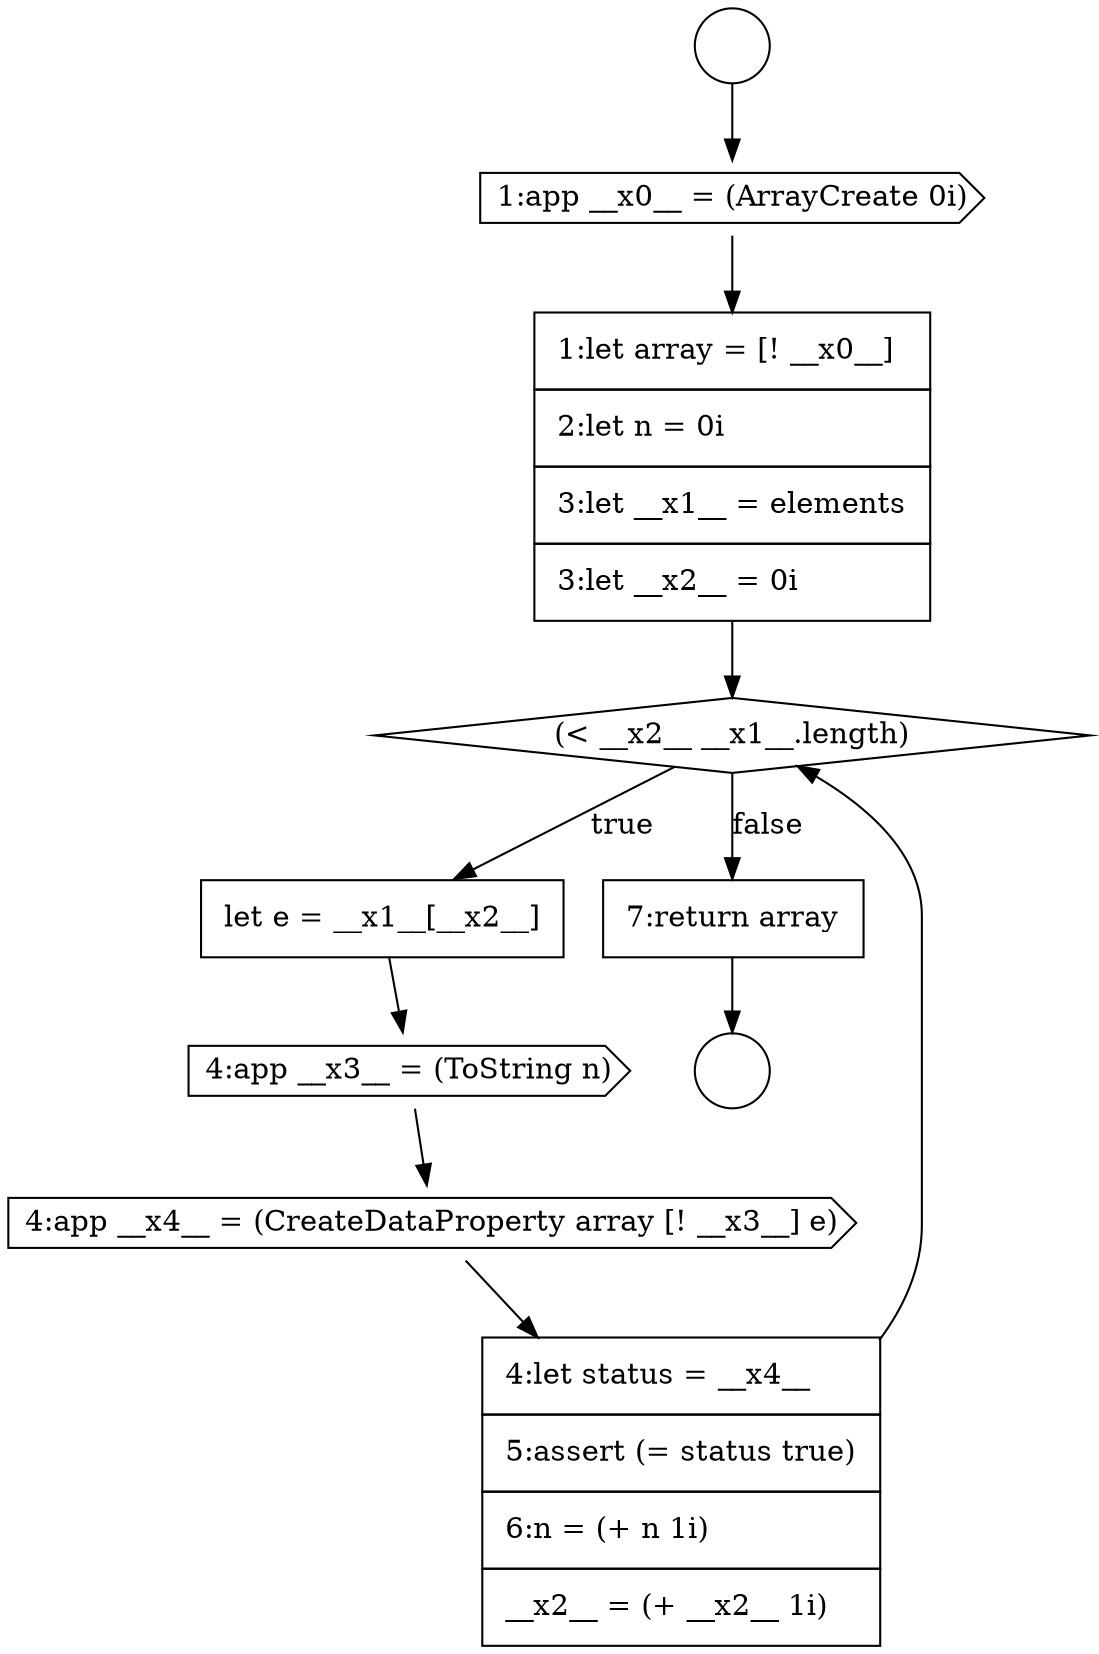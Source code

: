 digraph {
  node878 [shape=diamond, label=<<font color="black">(&lt; __x2__ __x1__.length)</font>> color="black" fillcolor="white" style=filled]
  node881 [shape=cds, label=<<font color="black">4:app __x4__ = (CreateDataProperty array [! __x3__] e)</font>> color="black" fillcolor="white" style=filled]
  node877 [shape=none, margin=0, label=<<font color="black">
    <table border="0" cellborder="1" cellspacing="0" cellpadding="10">
      <tr><td align="left">1:let array = [! __x0__]</td></tr>
      <tr><td align="left">2:let n = 0i</td></tr>
      <tr><td align="left">3:let __x1__ = elements</td></tr>
      <tr><td align="left">3:let __x2__ = 0i</td></tr>
    </table>
  </font>> color="black" fillcolor="white" style=filled]
  node879 [shape=none, margin=0, label=<<font color="black">
    <table border="0" cellborder="1" cellspacing="0" cellpadding="10">
      <tr><td align="left">let e = __x1__[__x2__]</td></tr>
    </table>
  </font>> color="black" fillcolor="white" style=filled]
  node874 [shape=circle label=" " color="black" fillcolor="white" style=filled]
  node875 [shape=circle label=" " color="black" fillcolor="white" style=filled]
  node880 [shape=cds, label=<<font color="black">4:app __x3__ = (ToString n)</font>> color="black" fillcolor="white" style=filled]
  node883 [shape=none, margin=0, label=<<font color="black">
    <table border="0" cellborder="1" cellspacing="0" cellpadding="10">
      <tr><td align="left">7:return array</td></tr>
    </table>
  </font>> color="black" fillcolor="white" style=filled]
  node876 [shape=cds, label=<<font color="black">1:app __x0__ = (ArrayCreate 0i)</font>> color="black" fillcolor="white" style=filled]
  node882 [shape=none, margin=0, label=<<font color="black">
    <table border="0" cellborder="1" cellspacing="0" cellpadding="10">
      <tr><td align="left">4:let status = __x4__</td></tr>
      <tr><td align="left">5:assert (= status true)</td></tr>
      <tr><td align="left">6:n = (+ n 1i)</td></tr>
      <tr><td align="left">__x2__ = (+ __x2__ 1i)</td></tr>
    </table>
  </font>> color="black" fillcolor="white" style=filled]
  node877 -> node878 [ color="black"]
  node879 -> node880 [ color="black"]
  node874 -> node876 [ color="black"]
  node876 -> node877 [ color="black"]
  node881 -> node882 [ color="black"]
  node882 -> node878 [ color="black"]
  node880 -> node881 [ color="black"]
  node883 -> node875 [ color="black"]
  node878 -> node879 [label=<<font color="black">true</font>> color="black"]
  node878 -> node883 [label=<<font color="black">false</font>> color="black"]
}
